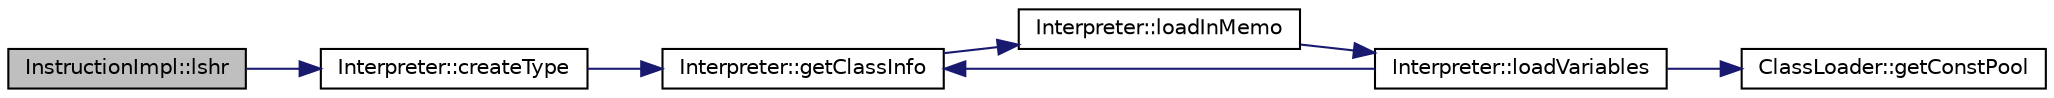 digraph "InstructionImpl::lshr"
{
  edge [fontname="Helvetica",fontsize="10",labelfontname="Helvetica",labelfontsize="10"];
  node [fontname="Helvetica",fontsize="10",shape=record];
  rankdir="LR";
  Node1 [label="InstructionImpl::lshr",height=0.2,width=0.4,color="black", fillcolor="grey75", style="filled", fontcolor="black"];
  Node1 -> Node2 [color="midnightblue",fontsize="10",style="solid",fontname="Helvetica"];
  Node2 [label="Interpreter::createType",height=0.2,width=0.4,color="black", fillcolor="white", style="filled",URL="$class_interpreter.html#a8ff3509dcc0f48200724b8ae04467495"];
  Node2 -> Node3 [color="midnightblue",fontsize="10",style="solid",fontname="Helvetica"];
  Node3 [label="Interpreter::getClassInfo",height=0.2,width=0.4,color="black", fillcolor="white", style="filled",URL="$class_interpreter.html#a99a623bb05c66632d0ab034ebaf2cf51"];
  Node3 -> Node4 [color="midnightblue",fontsize="10",style="solid",fontname="Helvetica"];
  Node4 [label="Interpreter::loadInMemo",height=0.2,width=0.4,color="black", fillcolor="white", style="filled",URL="$class_interpreter.html#ab8fa17a7a73d119f3a3113555aef9702"];
  Node4 -> Node5 [color="midnightblue",fontsize="10",style="solid",fontname="Helvetica"];
  Node5 [label="Interpreter::loadVariables",height=0.2,width=0.4,color="black", fillcolor="white", style="filled",URL="$class_interpreter.html#a39a3745e54aa3cee8882075c96ae8b3f"];
  Node5 -> Node6 [color="midnightblue",fontsize="10",style="solid",fontname="Helvetica"];
  Node6 [label="ClassLoader::getConstPool",height=0.2,width=0.4,color="black", fillcolor="white", style="filled",URL="$class_class_loader.html#a8f3dc8367a76e7a4594bd5e8206d3977"];
  Node5 -> Node3 [color="midnightblue",fontsize="10",style="solid",fontname="Helvetica"];
}

